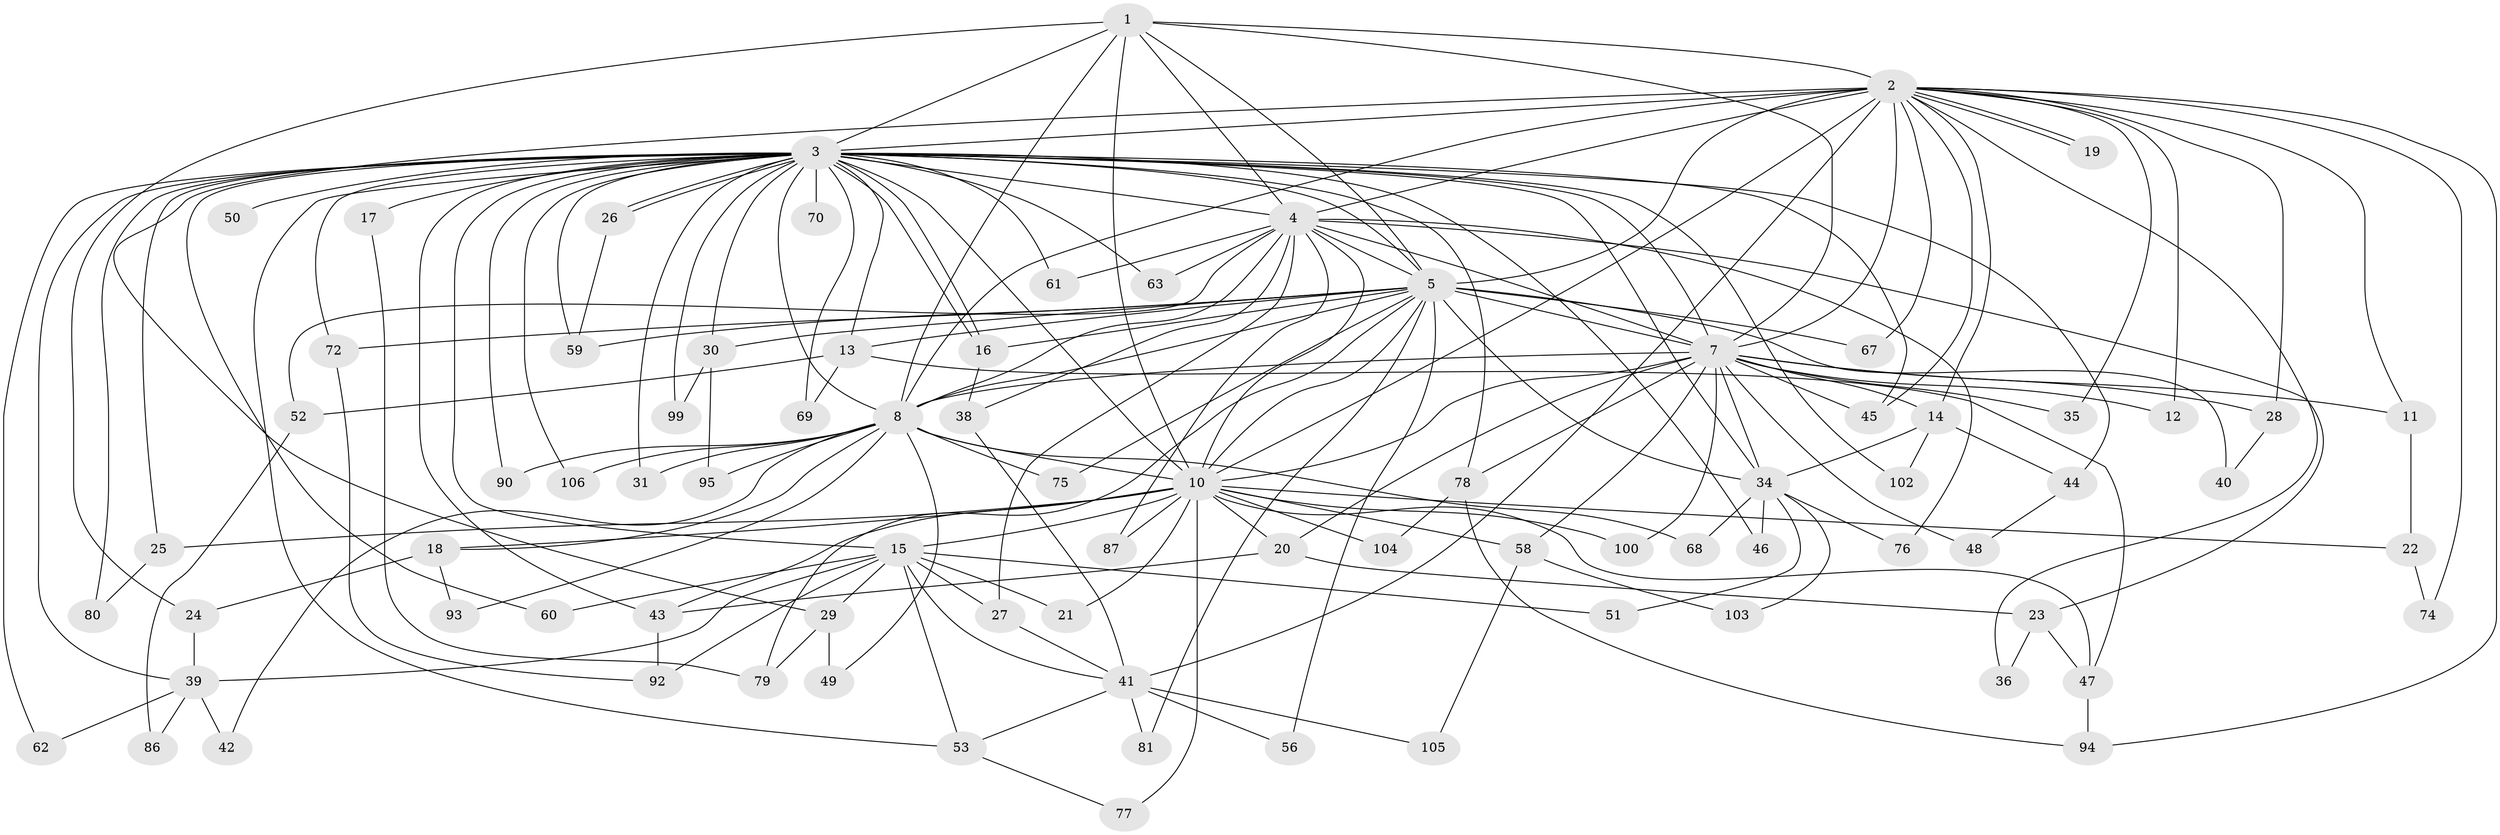 // original degree distribution, {11: 0.018691588785046728, 26: 0.009345794392523364, 31: 0.009345794392523364, 15: 0.009345794392523364, 25: 0.009345794392523364, 23: 0.009345794392523364, 21: 0.009345794392523364, 12: 0.009345794392523364, 16: 0.009345794392523364, 22: 0.009345794392523364, 3: 0.205607476635514, 2: 0.5233644859813084, 5: 0.06542056074766354, 4: 0.07476635514018691, 6: 0.018691588785046728, 8: 0.009345794392523364}
// Generated by graph-tools (version 1.1) at 2025/11/02/27/25 16:11:07]
// undirected, 82 vertices, 187 edges
graph export_dot {
graph [start="1"]
  node [color=gray90,style=filled];
  1 [super="+55"];
  2 [super="+88"];
  3 [super="+6"];
  4 [super="+33"];
  5 [super="+98"];
  7 [super="+73"];
  8 [super="+9"];
  10 [super="+83"];
  11;
  12;
  13;
  14;
  15 [super="+54"];
  16 [super="+32"];
  17;
  18 [super="+57"];
  19;
  20;
  21;
  22;
  23;
  24;
  25;
  26 [super="+97"];
  27 [super="+91"];
  28;
  29 [super="+66"];
  30;
  31;
  34 [super="+37"];
  35;
  36;
  38 [super="+65"];
  39 [super="+64"];
  40 [super="+107"];
  41;
  42;
  43 [super="+84"];
  44;
  45 [super="+89"];
  46;
  47;
  48;
  49;
  50;
  51;
  52;
  53 [super="+71"];
  56;
  58 [super="+85"];
  59;
  60;
  61;
  62;
  63;
  67;
  68;
  69;
  70;
  72;
  74;
  75;
  76;
  77;
  78;
  79 [super="+82"];
  80;
  81;
  86;
  87;
  90;
  92 [super="+101"];
  93;
  94 [super="+96"];
  95;
  99;
  100;
  102;
  103;
  104;
  105;
  106;
  1 -- 2 [weight=2];
  1 -- 3 [weight=2];
  1 -- 4;
  1 -- 5;
  1 -- 7;
  1 -- 8 [weight=2];
  1 -- 10;
  1 -- 24;
  2 -- 3 [weight=2];
  2 -- 4;
  2 -- 5 [weight=2];
  2 -- 7;
  2 -- 8 [weight=2];
  2 -- 10;
  2 -- 11;
  2 -- 12;
  2 -- 14;
  2 -- 19;
  2 -- 19;
  2 -- 28;
  2 -- 29 [weight=2];
  2 -- 35;
  2 -- 36;
  2 -- 41;
  2 -- 45;
  2 -- 67;
  2 -- 74;
  2 -- 94;
  3 -- 4 [weight=2];
  3 -- 5 [weight=2];
  3 -- 7 [weight=2];
  3 -- 8 [weight=4];
  3 -- 10 [weight=2];
  3 -- 13;
  3 -- 15 [weight=2];
  3 -- 16;
  3 -- 16;
  3 -- 17 [weight=2];
  3 -- 25;
  3 -- 26;
  3 -- 26;
  3 -- 31;
  3 -- 34;
  3 -- 44;
  3 -- 45;
  3 -- 53;
  3 -- 59;
  3 -- 60;
  3 -- 62;
  3 -- 69;
  3 -- 70 [weight=2];
  3 -- 78;
  3 -- 102;
  3 -- 106;
  3 -- 43;
  3 -- 72;
  3 -- 80;
  3 -- 90;
  3 -- 30;
  3 -- 99;
  3 -- 39;
  3 -- 46;
  3 -- 50;
  3 -- 61;
  3 -- 63;
  4 -- 5 [weight=2];
  4 -- 7;
  4 -- 8 [weight=2];
  4 -- 10;
  4 -- 23;
  4 -- 27;
  4 -- 63;
  4 -- 76;
  4 -- 87;
  4 -- 52;
  4 -- 38;
  4 -- 61;
  5 -- 7 [weight=2];
  5 -- 8 [weight=2];
  5 -- 10;
  5 -- 13;
  5 -- 30;
  5 -- 40 [weight=2];
  5 -- 56;
  5 -- 59;
  5 -- 67;
  5 -- 72;
  5 -- 75;
  5 -- 79;
  5 -- 81;
  5 -- 34;
  5 -- 16;
  7 -- 8 [weight=2];
  7 -- 10;
  7 -- 11;
  7 -- 12;
  7 -- 14;
  7 -- 20;
  7 -- 28;
  7 -- 34;
  7 -- 35;
  7 -- 48;
  7 -- 58;
  7 -- 78;
  7 -- 100;
  7 -- 45;
  8 -- 10 [weight=2];
  8 -- 49;
  8 -- 93;
  8 -- 95;
  8 -- 68;
  8 -- 42;
  8 -- 75;
  8 -- 106;
  8 -- 18;
  8 -- 90;
  8 -- 31;
  10 -- 15;
  10 -- 18;
  10 -- 20;
  10 -- 21;
  10 -- 22;
  10 -- 25;
  10 -- 43;
  10 -- 58 [weight=2];
  10 -- 77;
  10 -- 87;
  10 -- 104;
  10 -- 100;
  10 -- 47;
  11 -- 22;
  13 -- 47;
  13 -- 52;
  13 -- 69;
  14 -- 44;
  14 -- 102;
  14 -- 34;
  15 -- 21;
  15 -- 27;
  15 -- 29;
  15 -- 39;
  15 -- 41;
  15 -- 51;
  15 -- 60;
  15 -- 92;
  15 -- 53;
  16 -- 38;
  17 -- 79;
  18 -- 24 [weight=2];
  18 -- 93;
  20 -- 23;
  20 -- 43;
  22 -- 74;
  23 -- 36;
  23 -- 47;
  24 -- 39;
  25 -- 80;
  26 -- 59;
  27 -- 41;
  28 -- 40;
  29 -- 49;
  29 -- 79;
  30 -- 95;
  30 -- 99;
  34 -- 46;
  34 -- 76;
  34 -- 51;
  34 -- 68;
  34 -- 103;
  38 -- 41;
  39 -- 42;
  39 -- 62;
  39 -- 86;
  41 -- 53;
  41 -- 56;
  41 -- 81;
  41 -- 105;
  43 -- 92;
  44 -- 48;
  47 -- 94;
  52 -- 86;
  53 -- 77;
  58 -- 103;
  58 -- 105;
  72 -- 92;
  78 -- 94;
  78 -- 104;
}
